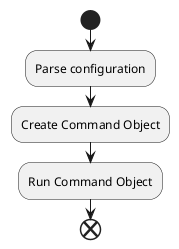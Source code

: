 @startuml

start

:Parse configuration;

:Create Command Object;

:Run Command Object;

end

@enduml